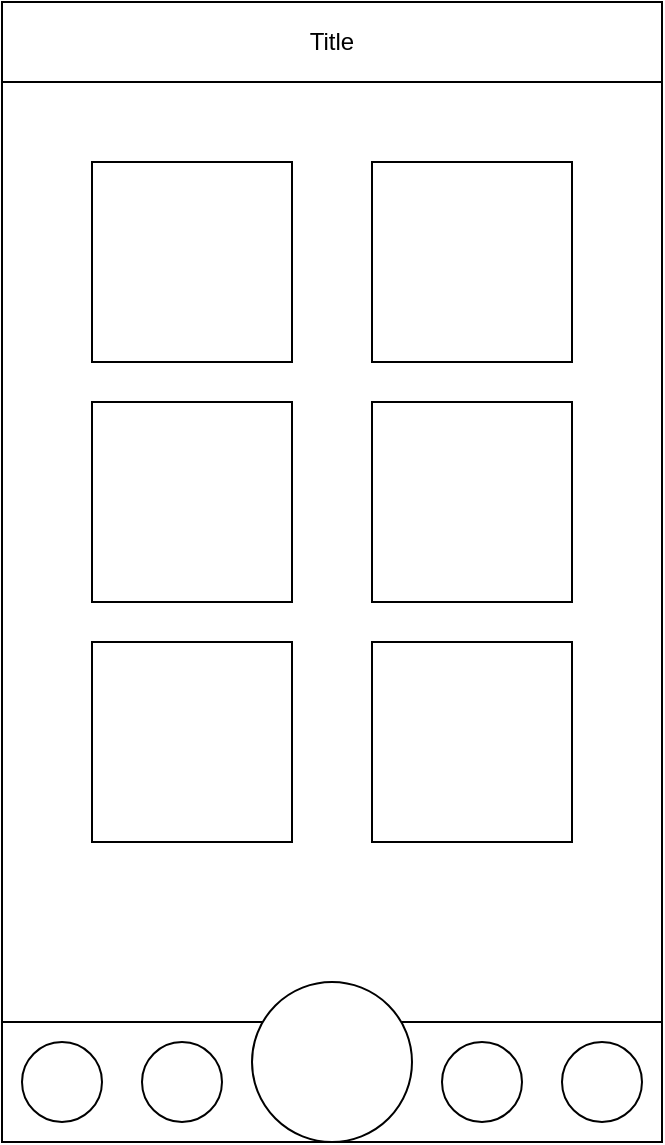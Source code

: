 <mxfile version="20.6.2" type="github" pages="3">
  <diagram id="vQnaIrqS837w08uxhmac" name="Page-1">
    <mxGraphModel dx="960" dy="672" grid="1" gridSize="10" guides="1" tooltips="1" connect="1" arrows="1" fold="1" page="1" pageScale="1" pageWidth="850" pageHeight="1100" math="0" shadow="0">
      <root>
        <mxCell id="0" />
        <mxCell id="1" parent="0" />
        <mxCell id="2hxuKgW9E48JUD1H7530-2" value="" style="rounded=0;whiteSpace=wrap;html=1;movable=0;resizable=0;rotatable=0;deletable=0;editable=0;connectable=0;" parent="1" vertex="1">
          <mxGeometry x="240" y="40" width="330" height="570" as="geometry" />
        </mxCell>
        <mxCell id="2hxuKgW9E48JUD1H7530-3" value="" style="rounded=0;whiteSpace=wrap;html=1;movable=0;resizable=0;rotatable=0;deletable=0;editable=0;connectable=0;" parent="1" vertex="1">
          <mxGeometry x="240" y="550" width="330" height="60" as="geometry" />
        </mxCell>
        <mxCell id="2hxuKgW9E48JUD1H7530-4" value="Title" style="rounded=0;whiteSpace=wrap;html=1;" parent="1" vertex="1">
          <mxGeometry x="240" y="40" width="330" height="40" as="geometry" />
        </mxCell>
        <mxCell id="2hxuKgW9E48JUD1H7530-5" value="" style="ellipse;whiteSpace=wrap;html=1;aspect=fixed;" parent="1" vertex="1">
          <mxGeometry x="365" y="530" width="80" height="80" as="geometry" />
        </mxCell>
        <mxCell id="2hxuKgW9E48JUD1H7530-6" value="" style="ellipse;whiteSpace=wrap;html=1;aspect=fixed;" parent="1" vertex="1">
          <mxGeometry x="250" y="560" width="40" height="40" as="geometry" />
        </mxCell>
        <mxCell id="2hxuKgW9E48JUD1H7530-7" value="" style="ellipse;whiteSpace=wrap;html=1;aspect=fixed;" parent="1" vertex="1">
          <mxGeometry x="310" y="560" width="40" height="40" as="geometry" />
        </mxCell>
        <mxCell id="2hxuKgW9E48JUD1H7530-8" value="" style="ellipse;whiteSpace=wrap;html=1;aspect=fixed;" parent="1" vertex="1">
          <mxGeometry x="520" y="560" width="40" height="40" as="geometry" />
        </mxCell>
        <mxCell id="2hxuKgW9E48JUD1H7530-9" value="" style="ellipse;whiteSpace=wrap;html=1;aspect=fixed;" parent="1" vertex="1">
          <mxGeometry x="460" y="560" width="40" height="40" as="geometry" />
        </mxCell>
        <mxCell id="2hxuKgW9E48JUD1H7530-10" value="" style="whiteSpace=wrap;html=1;aspect=fixed;" parent="1" vertex="1">
          <mxGeometry x="285" y="120" width="100" height="100" as="geometry" />
        </mxCell>
        <mxCell id="2hxuKgW9E48JUD1H7530-11" value="" style="whiteSpace=wrap;html=1;aspect=fixed;" parent="1" vertex="1">
          <mxGeometry x="425" y="120" width="100" height="100" as="geometry" />
        </mxCell>
        <mxCell id="2hxuKgW9E48JUD1H7530-12" value="" style="whiteSpace=wrap;html=1;aspect=fixed;" parent="1" vertex="1">
          <mxGeometry x="285" y="240" width="100" height="100" as="geometry" />
        </mxCell>
        <mxCell id="2hxuKgW9E48JUD1H7530-13" value="" style="whiteSpace=wrap;html=1;aspect=fixed;" parent="1" vertex="1">
          <mxGeometry x="425" y="240" width="100" height="100" as="geometry" />
        </mxCell>
        <mxCell id="2hxuKgW9E48JUD1H7530-14" value="" style="whiteSpace=wrap;html=1;aspect=fixed;" parent="1" vertex="1">
          <mxGeometry x="285" y="360" width="100" height="100" as="geometry" />
        </mxCell>
        <mxCell id="2hxuKgW9E48JUD1H7530-15" value="" style="whiteSpace=wrap;html=1;aspect=fixed;" parent="1" vertex="1">
          <mxGeometry x="425" y="360" width="100" height="100" as="geometry" />
        </mxCell>
      </root>
    </mxGraphModel>
  </diagram>
  <diagram name="AlbumPage" id="YMVuFqcSF_OWJME4lsYZ">
    <mxGraphModel dx="1045" dy="618" grid="1" gridSize="10" guides="1" tooltips="1" connect="1" arrows="1" fold="1" page="1" pageScale="1" pageWidth="850" pageHeight="1100" math="0" shadow="0">
      <root>
        <mxCell id="Zr19szwjd2xNhLG1XoBX-0" />
        <mxCell id="Zr19szwjd2xNhLG1XoBX-1" parent="Zr19szwjd2xNhLG1XoBX-0" />
        <mxCell id="Zr19szwjd2xNhLG1XoBX-2" value="" style="rounded=0;whiteSpace=wrap;html=1;movable=0;resizable=0;rotatable=0;deletable=0;editable=0;connectable=0;" vertex="1" parent="Zr19szwjd2xNhLG1XoBX-1">
          <mxGeometry x="240" y="40" width="330" height="570" as="geometry" />
        </mxCell>
        <mxCell id="Zr19szwjd2xNhLG1XoBX-3" value="" style="rounded=0;whiteSpace=wrap;html=1;movable=0;resizable=0;rotatable=0;deletable=0;editable=0;connectable=0;" vertex="1" parent="Zr19szwjd2xNhLG1XoBX-1">
          <mxGeometry x="240" y="550" width="330" height="60" as="geometry" />
        </mxCell>
        <mxCell id="Zr19szwjd2xNhLG1XoBX-4" value="Title" style="rounded=0;whiteSpace=wrap;html=1;" vertex="1" parent="Zr19szwjd2xNhLG1XoBX-1">
          <mxGeometry x="240" y="40" width="330" height="40" as="geometry" />
        </mxCell>
        <mxCell id="Zr19szwjd2xNhLG1XoBX-6" value="" style="ellipse;whiteSpace=wrap;html=1;aspect=fixed;" vertex="1" parent="Zr19szwjd2xNhLG1XoBX-1">
          <mxGeometry x="250" y="560" width="40" height="40" as="geometry" />
        </mxCell>
        <mxCell id="Zr19szwjd2xNhLG1XoBX-7" value="" style="ellipse;whiteSpace=wrap;html=1;aspect=fixed;" vertex="1" parent="Zr19szwjd2xNhLG1XoBX-1">
          <mxGeometry x="310" y="560" width="40" height="40" as="geometry" />
        </mxCell>
        <mxCell id="Zr19szwjd2xNhLG1XoBX-8" value="" style="ellipse;whiteSpace=wrap;html=1;aspect=fixed;" vertex="1" parent="Zr19szwjd2xNhLG1XoBX-1">
          <mxGeometry x="520" y="560" width="40" height="40" as="geometry" />
        </mxCell>
        <mxCell id="Zr19szwjd2xNhLG1XoBX-9" value="" style="ellipse;whiteSpace=wrap;html=1;aspect=fixed;" vertex="1" parent="Zr19szwjd2xNhLG1XoBX-1">
          <mxGeometry x="460" y="560" width="40" height="40" as="geometry" />
        </mxCell>
        <mxCell id="Zr19szwjd2xNhLG1XoBX-10" value="" style="whiteSpace=wrap;html=1;aspect=fixed;" vertex="1" parent="Zr19szwjd2xNhLG1XoBX-1">
          <mxGeometry x="285" y="110" width="240" height="240" as="geometry" />
        </mxCell>
        <mxCell id="hUoqpvpmxQEJ7Kl4Z2DI-0" value="" style="ellipse;whiteSpace=wrap;html=1;aspect=fixed;" vertex="1" parent="Zr19szwjd2xNhLG1XoBX-1">
          <mxGeometry x="385" y="560" width="40" height="40" as="geometry" />
        </mxCell>
        <mxCell id="hUoqpvpmxQEJ7Kl4Z2DI-3" value="Radiohead" style="rounded=0;whiteSpace=wrap;html=1;align=left;" vertex="1" parent="Zr19szwjd2xNhLG1XoBX-1">
          <mxGeometry x="295" y="360" width="115" height="20" as="geometry" />
        </mxCell>
        <mxCell id="hUoqpvpmxQEJ7Kl4Z2DI-4" value="In Rainbows" style="rounded=0;whiteSpace=wrap;html=1;align=left;" vertex="1" parent="Zr19szwjd2xNhLG1XoBX-1">
          <mxGeometry x="295" y="390" width="115" height="20" as="geometry" />
        </mxCell>
        <mxCell id="hUoqpvpmxQEJ7Kl4Z2DI-6" value="Back" style="rounded=0;whiteSpace=wrap;html=1;" vertex="1" parent="Zr19szwjd2xNhLG1XoBX-1">
          <mxGeometry x="371.25" y="520" width="67.5" height="20" as="geometry" />
        </mxCell>
        <mxCell id="hUoqpvpmxQEJ7Kl4Z2DI-7" value="Listen Now!" style="rounded=0;whiteSpace=wrap;html=1;" vertex="1" parent="Zr19szwjd2xNhLG1XoBX-1">
          <mxGeometry x="440" y="390" width="85" height="20" as="geometry" />
        </mxCell>
        <mxCell id="hUoqpvpmxQEJ7Kl4Z2DI-11" value="Folder" style="rounded=0;whiteSpace=wrap;html=1;align=left;" vertex="1" parent="Zr19szwjd2xNhLG1XoBX-1">
          <mxGeometry x="295" y="420" width="115" height="20" as="geometry" />
        </mxCell>
        <mxCell id="hUoqpvpmxQEJ7Kl4Z2DI-12" value="Added to collection on&amp;nbsp;" style="rounded=0;whiteSpace=wrap;html=1;align=left;" vertex="1" parent="Zr19szwjd2xNhLG1XoBX-1">
          <mxGeometry x="295" y="480" width="225" height="20" as="geometry" />
        </mxCell>
        <mxCell id="hUoqpvpmxQEJ7Kl4Z2DI-13" value="Genres:&amp;nbsp;" style="rounded=0;whiteSpace=wrap;html=1;align=left;" vertex="1" parent="Zr19szwjd2xNhLG1XoBX-1">
          <mxGeometry x="295" y="450" width="225" height="20" as="geometry" />
        </mxCell>
        <mxCell id="hUoqpvpmxQEJ7Kl4Z2DI-14" value="Discogs Link" style="rounded=0;whiteSpace=wrap;html=1;" vertex="1" parent="Zr19szwjd2xNhLG1XoBX-1">
          <mxGeometry x="440" y="360" width="85" height="20" as="geometry" />
        </mxCell>
      </root>
    </mxGraphModel>
  </diagram>
  <diagram id="l5u0jKfa5x7GXwyQAAWz" name="Page-3">
    <mxGraphModel dx="1994" dy="735" grid="1" gridSize="10" guides="1" tooltips="1" connect="1" arrows="1" fold="1" page="1" pageScale="1" pageWidth="850" pageHeight="1100" math="0" shadow="0">
      <root>
        <mxCell id="0" />
        <mxCell id="1" parent="0" />
        <mxCell id="ixvhf62bcY_kcOCCJ1cf-1" value="&lt;u&gt;Fetches&lt;/u&gt;:&lt;br&gt;Albums&lt;br&gt;User&lt;br&gt;List of Folders" style="rounded=0;whiteSpace=wrap;html=1;" parent="1" vertex="1">
          <mxGeometry x="40" y="90" width="120" height="60" as="geometry" />
        </mxCell>
        <mxCell id="ixvhf62bcY_kcOCCJ1cf-2" value="&lt;u&gt;Storage&lt;/u&gt;:&lt;br&gt;Albums&lt;br&gt;User&lt;br&gt;List of Folders&lt;br&gt;Listen Events&lt;br&gt;" style="rounded=0;whiteSpace=wrap;html=1;" parent="1" vertex="1">
          <mxGeometry x="40" width="120" height="80" as="geometry" />
        </mxCell>
        <mxCell id="ixvhf62bcY_kcOCCJ1cf-4" value="&lt;u&gt;Processes&lt;/u&gt;:&lt;br&gt;Parse Info(albums)&lt;br&gt;Random array (albums)&lt;br&gt;Assign Folders (albums &amp;amp; folders)&lt;br&gt;Update years (albums)&lt;br&gt;" style="rounded=0;whiteSpace=wrap;html=1;" parent="1" vertex="1">
          <mxGeometry x="600" y="20" width="220" height="160" as="geometry" />
        </mxCell>
        <mxCell id="ixvhf62bcY_kcOCCJ1cf-27" value="folders" style="edgeStyle=orthogonalEdgeStyle;rounded=0;orthogonalLoop=1;jettySize=auto;html=1;" parent="1" source="ixvhf62bcY_kcOCCJ1cf-6" target="ixvhf62bcY_kcOCCJ1cf-26" edge="1">
          <mxGeometry relative="1" as="geometry" />
        </mxCell>
        <mxCell id="ixvhf62bcY_kcOCCJ1cf-31" value="user" style="edgeStyle=orthogonalEdgeStyle;rounded=0;orthogonalLoop=1;jettySize=auto;html=1;exitX=1;exitY=0.5;exitDx=0;exitDy=0;entryX=0.5;entryY=0;entryDx=0;entryDy=0;" parent="1" source="ixvhf62bcY_kcOCCJ1cf-6" target="ixvhf62bcY_kcOCCJ1cf-63" edge="1">
          <mxGeometry relative="1" as="geometry">
            <mxPoint x="420" y="260" as="targetPoint" />
          </mxGeometry>
        </mxCell>
        <mxCell id="ixvhf62bcY_kcOCCJ1cf-6" value="fetches albums, user, and list of folders" style="rounded=0;whiteSpace=wrap;html=1;fillColor=#fff2cc;strokeColor=#FF3333;" parent="1" vertex="1">
          <mxGeometry x="220" y="190" width="120" height="80" as="geometry" />
        </mxCell>
        <mxCell id="ixvhf62bcY_kcOCCJ1cf-7" value="UseEffect (trigger)" style="rounded=0;whiteSpace=wrap;html=1;fillColor=#ffe6cc;strokeColor=#d79b00;" parent="1" vertex="1">
          <mxGeometry x="680" y="200" width="120" height="20" as="geometry" />
        </mxCell>
        <mxCell id="ixvhf62bcY_kcOCCJ1cf-16" value="if no local storage" style="edgeStyle=orthogonalEdgeStyle;rounded=0;orthogonalLoop=1;jettySize=auto;html=1;exitX=0.5;exitY=1;exitDx=0;exitDy=0;entryX=0.5;entryY=0;entryDx=0;entryDy=0;" parent="1" source="ixvhf62bcY_kcOCCJ1cf-9" target="ixvhf62bcY_kcOCCJ1cf-6" edge="1">
          <mxGeometry relative="1" as="geometry">
            <Array as="points">
              <mxPoint x="280" y="180" />
              <mxPoint x="280" y="180" />
            </Array>
            <mxPoint as="offset" />
          </mxGeometry>
        </mxCell>
        <mxCell id="ixvhf62bcY_kcOCCJ1cf-81" value="if local storage" style="edgeStyle=orthogonalEdgeStyle;rounded=0;orthogonalLoop=1;jettySize=auto;html=1;exitX=1;exitY=0.5;exitDx=0;exitDy=0;entryX=0.5;entryY=0;entryDx=0;entryDy=0;" parent="1" source="ixvhf62bcY_kcOCCJ1cf-9" target="ixvhf62bcY_kcOCCJ1cf-11" edge="1">
          <mxGeometry relative="1" as="geometry" />
        </mxCell>
        <mxCell id="ixvhf62bcY_kcOCCJ1cf-9" value="Check local storage (component mounts)" style="rounded=0;whiteSpace=wrap;html=1;fillColor=#ffe6cc;strokeColor=#FF3333;" parent="1" vertex="1">
          <mxGeometry x="220" y="90" width="120" height="60" as="geometry" />
        </mxCell>
        <mxCell id="ixvhf62bcY_kcOCCJ1cf-11" value="loads from storage" style="rounded=0;whiteSpace=wrap;html=1;fillColor=#dae8fc;strokeColor=#6c8ebf;" parent="1" vertex="1">
          <mxGeometry x="365" y="150" width="120" height="60" as="geometry" />
        </mxCell>
        <mxCell id="ixvhf62bcY_kcOCCJ1cf-30" value="" style="edgeStyle=orthogonalEdgeStyle;rounded=0;orthogonalLoop=1;jettySize=auto;html=1;" parent="1" source="ixvhf62bcY_kcOCCJ1cf-21" target="ixvhf62bcY_kcOCCJ1cf-28" edge="1">
          <mxGeometry relative="1" as="geometry" />
        </mxCell>
        <mxCell id="ixvhf62bcY_kcOCCJ1cf-21" value="parse info" style="rounded=0;whiteSpace=wrap;html=1;fillColor=#f8cecc;strokeColor=#b85450;" parent="1" vertex="1">
          <mxGeometry x="80" y="260" width="120" height="60" as="geometry" />
        </mxCell>
        <mxCell id="ixvhf62bcY_kcOCCJ1cf-35" style="edgeStyle=orthogonalEdgeStyle;rounded=0;orthogonalLoop=1;jettySize=auto;html=1;exitX=1;exitY=0.5;exitDx=0;exitDy=0;entryX=0;entryY=0.5;entryDx=0;entryDy=0;" parent="1" target="ixvhf62bcY_kcOCCJ1cf-34" edge="1">
          <mxGeometry relative="1" as="geometry">
            <mxPoint x="480" y="290" as="sourcePoint" />
          </mxGeometry>
        </mxCell>
        <mxCell id="ixvhf62bcY_kcOCCJ1cf-29" value="" style="edgeStyle=orthogonalEdgeStyle;rounded=0;orthogonalLoop=1;jettySize=auto;html=1;" parent="1" source="ixvhf62bcY_kcOCCJ1cf-26" target="ixvhf62bcY_kcOCCJ1cf-28" edge="1">
          <mxGeometry relative="1" as="geometry">
            <Array as="points">
              <mxPoint x="150" y="340" />
            </Array>
          </mxGeometry>
        </mxCell>
        <mxCell id="ixvhf62bcY_kcOCCJ1cf-26" value="sets list of folders in state" style="rounded=0;whiteSpace=wrap;html=1;fillColor=#d5e8d4;strokeColor=#82b366;" parent="1" vertex="1">
          <mxGeometry x="220" y="320" width="120" height="60" as="geometry" />
        </mxCell>
        <mxCell id="ixvhf62bcY_kcOCCJ1cf-40" value="" style="edgeStyle=orthogonalEdgeStyle;rounded=0;orthogonalLoop=1;jettySize=auto;html=1;" parent="1" source="ixvhf62bcY_kcOCCJ1cf-28" target="ixvhf62bcY_kcOCCJ1cf-39" edge="1">
          <mxGeometry relative="1" as="geometry" />
        </mxCell>
        <mxCell id="ixvhf62bcY_kcOCCJ1cf-28" value="fetches list of ids for each folder" style="rounded=0;whiteSpace=wrap;html=1;fillColor=#fff2cc;strokeColor=#d6b656;" parent="1" vertex="1">
          <mxGeometry x="80" y="360" width="120" height="60" as="geometry" />
        </mxCell>
        <mxCell id="ixvhf62bcY_kcOCCJ1cf-56" style="edgeStyle=orthogonalEdgeStyle;rounded=0;orthogonalLoop=1;jettySize=auto;html=1;exitX=0.5;exitY=1;exitDx=0;exitDy=0;entryX=0.5;entryY=0;entryDx=0;entryDy=0;" parent="1" source="ixvhf62bcY_kcOCCJ1cf-32" target="ixvhf62bcY_kcOCCJ1cf-55" edge="1">
          <mxGeometry relative="1" as="geometry" />
        </mxCell>
        <mxCell id="ixvhf62bcY_kcOCCJ1cf-32" value="sets albums in state" style="whiteSpace=wrap;html=1;rounded=0;fillColor=#d5e8d4;strokeColor=#82b366;" parent="1" vertex="1">
          <mxGeometry x="80" y="520" width="120" height="60" as="geometry" />
        </mxCell>
        <mxCell id="ixvhf62bcY_kcOCCJ1cf-34" value="stores user data in local storage" style="whiteSpace=wrap;html=1;rounded=0;fillColor=#dae8fc;strokeColor=#FF0000;" parent="1" vertex="1">
          <mxGeometry x="500" y="260" width="120" height="60" as="geometry" />
        </mxCell>
        <mxCell id="ixvhf62bcY_kcOCCJ1cf-41" style="edgeStyle=orthogonalEdgeStyle;rounded=0;orthogonalLoop=1;jettySize=auto;html=1;exitX=0.5;exitY=1;exitDx=0;exitDy=0;entryX=0.5;entryY=0;entryDx=0;entryDy=0;" parent="1" source="ixvhf62bcY_kcOCCJ1cf-39" target="ixvhf62bcY_kcOCCJ1cf-32" edge="1">
          <mxGeometry relative="1" as="geometry" />
        </mxCell>
        <mxCell id="ixvhf62bcY_kcOCCJ1cf-39" value="sets folder value on each album" style="rounded=0;whiteSpace=wrap;html=1;fillColor=#f8cecc;strokeColor=#b85450;" parent="1" vertex="1">
          <mxGeometry x="80" y="440" width="120" height="60" as="geometry" />
        </mxCell>
        <mxCell id="ixvhf62bcY_kcOCCJ1cf-45" value="fetch" style="rounded=0;whiteSpace=wrap;html=1;fillColor=#fff2cc;strokeColor=#d6b656;" parent="1" vertex="1">
          <mxGeometry x="680" y="230" width="120" height="20" as="geometry" />
        </mxCell>
        <mxCell id="ixvhf62bcY_kcOCCJ1cf-46" value="function" style="rounded=0;whiteSpace=wrap;html=1;fillColor=#f8cecc;strokeColor=#b85450;" parent="1" vertex="1">
          <mxGeometry x="680" y="260" width="120" height="20" as="geometry" />
        </mxCell>
        <mxCell id="ixvhf62bcY_kcOCCJ1cf-47" value="set state" style="rounded=0;whiteSpace=wrap;html=1;fillColor=#d5e8d4;strokeColor=#82b366;" parent="1" vertex="1">
          <mxGeometry x="680" y="290" width="120" height="20" as="geometry" />
        </mxCell>
        <mxCell id="ixvhf62bcY_kcOCCJ1cf-48" value="storage" style="rounded=0;whiteSpace=wrap;html=1;fillColor=#dae8fc;strokeColor=#6c8ebf;" parent="1" vertex="1">
          <mxGeometry x="680" y="320" width="120" height="20" as="geometry" />
        </mxCell>
        <mxCell id="ixvhf62bcY_kcOCCJ1cf-53" value="user action" style="rounded=0;whiteSpace=wrap;html=1;fillColor=#e1d5e7;strokeColor=#9673a6;" parent="1" vertex="1">
          <mxGeometry x="680" y="350" width="120" height="20" as="geometry" />
        </mxCell>
        <mxCell id="ixvhf62bcY_kcOCCJ1cf-55" value="stores album data in local storage" style="whiteSpace=wrap;html=1;rounded=0;fillColor=#dae8fc;strokeColor=#6c8ebf;" parent="1" vertex="1">
          <mxGeometry x="80" y="600" width="120" height="60" as="geometry" />
        </mxCell>
        <mxCell id="ixvhf62bcY_kcOCCJ1cf-57" value="albums" style="edgeStyle=orthogonalEdgeStyle;rounded=0;orthogonalLoop=1;jettySize=auto;html=1;" parent="1" target="ixvhf62bcY_kcOCCJ1cf-61" edge="1">
          <mxGeometry relative="1" as="geometry">
            <mxPoint x="220" y="230" as="sourcePoint" />
            <Array as="points">
              <mxPoint x="220" y="240" />
              <mxPoint x="180" y="240" />
            </Array>
          </mxGeometry>
        </mxCell>
        <mxCell id="ixvhf62bcY_kcOCCJ1cf-58" value="folders" style="edgeStyle=orthogonalEdgeStyle;rounded=0;orthogonalLoop=1;jettySize=auto;html=1;" parent="1" target="ixvhf62bcY_kcOCCJ1cf-66" edge="1">
          <mxGeometry relative="1" as="geometry">
            <mxPoint x="280" y="270" as="sourcePoint" />
          </mxGeometry>
        </mxCell>
        <mxCell id="ixvhf62bcY_kcOCCJ1cf-60" value="" style="edgeStyle=orthogonalEdgeStyle;rounded=0;orthogonalLoop=1;jettySize=auto;html=1;" parent="1" source="ixvhf62bcY_kcOCCJ1cf-61" target="ixvhf62bcY_kcOCCJ1cf-68" edge="1">
          <mxGeometry relative="1" as="geometry" />
        </mxCell>
        <mxCell id="ixvhf62bcY_kcOCCJ1cf-61" value="parse info" style="rounded=0;whiteSpace=wrap;html=1;fillColor=#f8cecc;strokeColor=#FF0000;" parent="1" vertex="1">
          <mxGeometry x="80" y="260" width="120" height="60" as="geometry" />
        </mxCell>
        <mxCell id="ixvhf62bcY_kcOCCJ1cf-63" value="sets user in state" style="whiteSpace=wrap;html=1;rounded=0;fillColor=#d5e8d4;strokeColor=#FF0000;" parent="1" vertex="1">
          <mxGeometry x="360" y="250" width="120" height="60" as="geometry" />
        </mxCell>
        <mxCell id="ixvhf62bcY_kcOCCJ1cf-64" value="" style="edgeStyle=orthogonalEdgeStyle;rounded=0;orthogonalLoop=1;jettySize=auto;html=1;" parent="1" source="ixvhf62bcY_kcOCCJ1cf-66" target="ixvhf62bcY_kcOCCJ1cf-68" edge="1">
          <mxGeometry relative="1" as="geometry">
            <Array as="points">
              <mxPoint x="150" y="340" />
            </Array>
          </mxGeometry>
        </mxCell>
        <mxCell id="ixvhf62bcY_kcOCCJ1cf-82" style="edgeStyle=orthogonalEdgeStyle;rounded=0;orthogonalLoop=1;jettySize=auto;html=1;exitX=1;exitY=0.5;exitDx=0;exitDy=0;entryX=0;entryY=0.5;entryDx=0;entryDy=0;" parent="1" source="ixvhf62bcY_kcOCCJ1cf-66" target="ixvhf62bcY_kcOCCJ1cf-72" edge="1">
          <mxGeometry relative="1" as="geometry" />
        </mxCell>
        <mxCell id="ixvhf62bcY_kcOCCJ1cf-66" value="sets list of folders in state" style="rounded=0;whiteSpace=wrap;html=1;fillColor=#d5e8d4;strokeColor=#FF0000;" parent="1" vertex="1">
          <mxGeometry x="220" y="320" width="120" height="60" as="geometry" />
        </mxCell>
        <mxCell id="ixvhf62bcY_kcOCCJ1cf-67" value="" style="edgeStyle=orthogonalEdgeStyle;rounded=0;orthogonalLoop=1;jettySize=auto;html=1;" parent="1" source="ixvhf62bcY_kcOCCJ1cf-68" target="ixvhf62bcY_kcOCCJ1cf-74" edge="1">
          <mxGeometry relative="1" as="geometry" />
        </mxCell>
        <mxCell id="ixvhf62bcY_kcOCCJ1cf-68" value="fetches list of ids for each folder" style="rounded=0;whiteSpace=wrap;html=1;fillColor=#fff2cc;strokeColor=#FF0000;" parent="1" vertex="1">
          <mxGeometry x="80" y="360" width="120" height="60" as="geometry" />
        </mxCell>
        <mxCell id="ixvhf62bcY_kcOCCJ1cf-69" style="edgeStyle=orthogonalEdgeStyle;rounded=0;orthogonalLoop=1;jettySize=auto;html=1;exitX=0.5;exitY=1;exitDx=0;exitDy=0;entryX=0.5;entryY=0;entryDx=0;entryDy=0;" parent="1" source="ixvhf62bcY_kcOCCJ1cf-70" target="ixvhf62bcY_kcOCCJ1cf-79" edge="1">
          <mxGeometry relative="1" as="geometry" />
        </mxCell>
        <mxCell id="ixvhf62bcY_kcOCCJ1cf-70" value="sets albums in state" style="whiteSpace=wrap;html=1;rounded=0;fillColor=#d5e8d4;strokeColor=#FF0000;" parent="1" vertex="1">
          <mxGeometry x="80" y="520" width="120" height="60" as="geometry" />
        </mxCell>
        <mxCell id="ixvhf62bcY_kcOCCJ1cf-72" value="stores list of folders in local storage" style="rounded=0;whiteSpace=wrap;html=1;fillColor=#dae8fc;strokeColor=#FF0000;" parent="1" vertex="1">
          <mxGeometry x="360" y="320" width="120" height="60" as="geometry" />
        </mxCell>
        <mxCell id="ixvhf62bcY_kcOCCJ1cf-73" style="edgeStyle=orthogonalEdgeStyle;rounded=0;orthogonalLoop=1;jettySize=auto;html=1;exitX=0.5;exitY=1;exitDx=0;exitDy=0;entryX=0.5;entryY=0;entryDx=0;entryDy=0;" parent="1" source="ixvhf62bcY_kcOCCJ1cf-74" target="ixvhf62bcY_kcOCCJ1cf-70" edge="1">
          <mxGeometry relative="1" as="geometry" />
        </mxCell>
        <mxCell id="ixvhf62bcY_kcOCCJ1cf-89" style="edgeStyle=orthogonalEdgeStyle;rounded=0;orthogonalLoop=1;jettySize=auto;html=1;exitX=0;exitY=0.75;exitDx=0;exitDy=0;entryX=1;entryY=0.25;entryDx=0;entryDy=0;" parent="1" source="ixvhf62bcY_kcOCCJ1cf-74" target="ixvhf62bcY_kcOCCJ1cf-88" edge="1">
          <mxGeometry relative="1" as="geometry" />
        </mxCell>
        <mxCell id="ixvhf62bcY_kcOCCJ1cf-74" value="sets folder value on each album" style="rounded=0;whiteSpace=wrap;html=1;fillColor=#f8cecc;strokeColor=#FF0000;" parent="1" vertex="1">
          <mxGeometry x="80" y="440" width="120" height="60" as="geometry" />
        </mxCell>
        <mxCell id="ixvhf62bcY_kcOCCJ1cf-75" style="edgeStyle=orthogonalEdgeStyle;rounded=0;orthogonalLoop=1;jettySize=auto;html=1;exitX=0.5;exitY=1;exitDx=0;exitDy=0;entryX=0.5;entryY=0;entryDx=0;entryDy=0;" parent="1" source="ixvhf62bcY_kcOCCJ1cf-76" target="ixvhf62bcY_kcOCCJ1cf-78" edge="1">
          <mxGeometry relative="1" as="geometry" />
        </mxCell>
        <mxCell id="ixvhf62bcY_kcOCCJ1cf-76" value="USER TRIGGER?" style="rounded=0;whiteSpace=wrap;html=1;fillColor=#e1d5e7;strokeColor=#9673a6;" parent="1" vertex="1">
          <mxGeometry x="225" y="410" width="110" height="40" as="geometry" />
        </mxCell>
        <mxCell id="ixvhf62bcY_kcOCCJ1cf-77" style="edgeStyle=orthogonalEdgeStyle;rounded=0;orthogonalLoop=1;jettySize=auto;html=1;exitX=0.5;exitY=1;exitDx=0;exitDy=0;entryX=1.017;entryY=0.867;entryDx=0;entryDy=0;entryPerimeter=0;" parent="1" source="ixvhf62bcY_kcOCCJ1cf-78" target="ixvhf62bcY_kcOCCJ1cf-70" edge="1">
          <mxGeometry relative="1" as="geometry">
            <Array as="points">
              <mxPoint x="280" y="572" />
            </Array>
          </mxGeometry>
        </mxCell>
        <mxCell id="ixvhf62bcY_kcOCCJ1cf-78" value="fetches replacement&amp;nbsp; year information" style="rounded=0;whiteSpace=wrap;html=1;fillColor=#fff2cc;strokeColor=#d6b656;" parent="1" vertex="1">
          <mxGeometry x="220" y="470" width="120" height="80" as="geometry" />
        </mxCell>
        <mxCell id="ixvhf62bcY_kcOCCJ1cf-79" value="stores album data in local storage" style="whiteSpace=wrap;html=1;rounded=0;fillColor=#dae8fc;strokeColor=#FF0000;" parent="1" vertex="1">
          <mxGeometry x="80" y="600" width="120" height="60" as="geometry" />
        </mxCell>
        <mxCell id="ixvhf62bcY_kcOCCJ1cf-86" value="new albums" style="edgeStyle=orthogonalEdgeStyle;rounded=0;orthogonalLoop=1;jettySize=auto;html=1;exitX=0.5;exitY=1;exitDx=0;exitDy=0;" parent="1" source="ixvhf62bcY_kcOCCJ1cf-83" target="ixvhf62bcY_kcOCCJ1cf-61" edge="1">
          <mxGeometry relative="1" as="geometry" />
        </mxCell>
        <mxCell id="ixvhf62bcY_kcOCCJ1cf-83" value="USER TRIGGER?" style="rounded=0;whiteSpace=wrap;html=1;fillColor=#e1d5e7;strokeColor=#9673a6;" parent="1" vertex="1">
          <mxGeometry x="45" y="170" width="110" height="40" as="geometry" />
        </mxCell>
        <mxCell id="ixvhf62bcY_kcOCCJ1cf-90" style="edgeStyle=orthogonalEdgeStyle;rounded=0;orthogonalLoop=1;jettySize=auto;html=1;exitX=1;exitY=0.75;exitDx=0;exitDy=0;entryX=0;entryY=0.25;entryDx=0;entryDy=0;" parent="1" source="ixvhf62bcY_kcOCCJ1cf-88" target="ixvhf62bcY_kcOCCJ1cf-70" edge="1">
          <mxGeometry relative="1" as="geometry" />
        </mxCell>
        <mxCell id="ixvhf62bcY_kcOCCJ1cf-88" value="combines new albums with existing album array" style="rounded=0;whiteSpace=wrap;html=1;fillColor=#f8cecc;strokeColor=#b85450;" parent="1" vertex="1">
          <mxGeometry x="-35" y="480" width="80" height="60" as="geometry" />
        </mxCell>
        <mxCell id="ixvhf62bcY_kcOCCJ1cf-91" value="original fetch&lt;br&gt;&lt;br&gt;fetch albums info&lt;br&gt;.then(parse info &amp;amp; folders in state)&lt;br&gt;.then(folder assignment (fetches &amp;amp; sets folder value)&lt;br&gt;.then(set albums in state)&lt;br&gt;.then(store albums)&lt;br&gt;&lt;br&gt;update library (function gets albums state as prop)&lt;br&gt;&lt;br&gt;fetch albums info&lt;br&gt;.then(check date added &amp;gt; most recent from albums state)&lt;br&gt;.then(parse info)&lt;br&gt;.then(folder assignment (fetches &amp;amp; sets folder value)&lt;br&gt;.then(combine with existing albums array)&lt;br&gt;.then(set albums in state)&lt;br&gt;.then(store albums)" style="rounded=0;whiteSpace=wrap;html=1;align=left;horizontal=1;verticalAlign=top;" parent="1" vertex="1">
          <mxGeometry x="370" y="420" width="320" height="250" as="geometry" />
        </mxCell>
      </root>
    </mxGraphModel>
  </diagram>
</mxfile>
